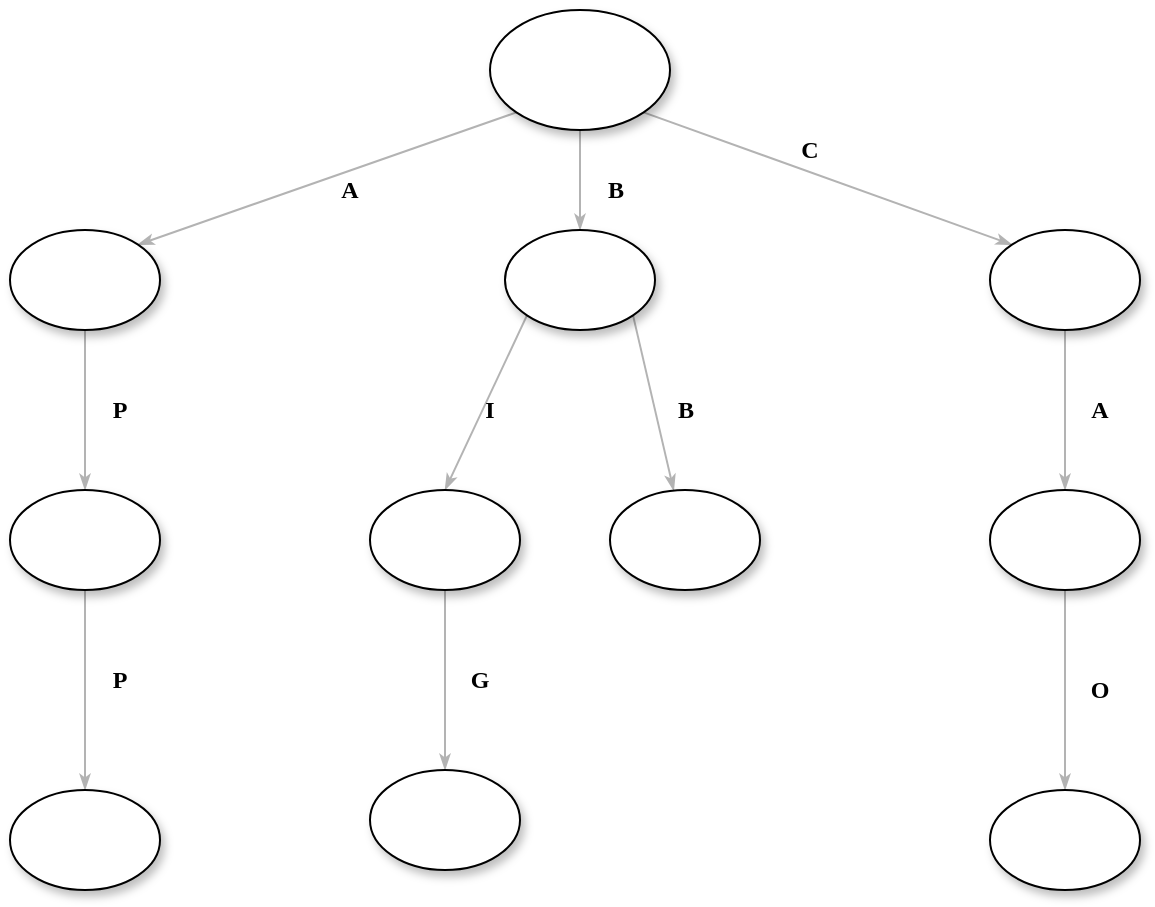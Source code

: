 <mxfile version="12.8.5" type="github"><diagram name="Page-1" id="42789a77-a242-8287-6e28-9cd8cfd52e62"><mxGraphModel dx="1462" dy="1105" grid="1" gridSize="10" guides="1" tooltips="1" connect="1" arrows="1" fold="1" page="1" pageScale="1" pageWidth="1100" pageHeight="850" background="#ffffff" math="0" shadow="0"><root><mxCell id="0"/><mxCell id="1" parent="0"/><mxCell id="bg6pB_-jSYBJ5KDsU_ym-1" style="edgeStyle=none;orthogonalLoop=1;jettySize=auto;html=1;exitX=0;exitY=1;exitDx=0;exitDy=0;entryX=1;entryY=0;entryDx=0;entryDy=0;labelBackgroundColor=none;startFill=0;startSize=5;endArrow=classicThin;endFill=1;endSize=5;strokeColor=#B3B3B3;strokeWidth=1;fontFamily=Verdana;fontSize=12;" edge="1" parent="1" source="1ea317790d2ca983-1" target="1ea317790d2ca983-9"><mxGeometry relative="1" as="geometry"/></mxCell><mxCell id="bg6pB_-jSYBJ5KDsU_ym-2" style="edgeStyle=none;orthogonalLoop=1;jettySize=auto;html=1;exitX=1;exitY=1;exitDx=0;exitDy=0;entryX=0;entryY=0;entryDx=0;entryDy=0;labelBackgroundColor=none;startFill=0;startSize=5;endArrow=classicThin;endFill=1;endSize=5;strokeColor=#B3B3B3;strokeWidth=1;fontFamily=Verdana;fontSize=12;" edge="1" parent="1" source="1ea317790d2ca983-1" target="1ea317790d2ca983-3"><mxGeometry relative="1" as="geometry"/></mxCell><mxCell id="bg6pB_-jSYBJ5KDsU_ym-7" style="edgeStyle=none;orthogonalLoop=1;jettySize=auto;html=1;exitX=0.5;exitY=1;exitDx=0;exitDy=0;labelBackgroundColor=none;startFill=0;startSize=5;endArrow=classicThin;endFill=1;endSize=5;strokeColor=#B3B3B3;strokeWidth=1;fontFamily=Verdana;fontSize=12;" edge="1" parent="1" source="1ea317790d2ca983-1" target="1ea317790d2ca983-2"><mxGeometry relative="1" as="geometry"/></mxCell><mxCell id="1ea317790d2ca983-1" value="" style="ellipse;whiteSpace=wrap;html=1;rounded=0;shadow=1;comic=0;labelBackgroundColor=none;strokeWidth=1;fontFamily=Verdana;fontSize=12;align=center;" parent="1" vertex="1"><mxGeometry x="450" y="80" width="90" height="60" as="geometry"/></mxCell><mxCell id="bg6pB_-jSYBJ5KDsU_ym-14" style="edgeStyle=none;orthogonalLoop=1;jettySize=auto;html=1;exitX=0;exitY=1;exitDx=0;exitDy=0;entryX=0.5;entryY=0;entryDx=0;entryDy=0;labelBackgroundColor=none;startFill=0;startSize=5;endArrow=classicThin;endFill=1;endSize=5;strokeColor=#B3B3B3;strokeWidth=1;fontFamily=Verdana;fontSize=12;" edge="1" parent="1" source="1ea317790d2ca983-2" target="bg6pB_-jSYBJ5KDsU_ym-12"><mxGeometry relative="1" as="geometry"/></mxCell><mxCell id="bg6pB_-jSYBJ5KDsU_ym-17" style="edgeStyle=none;orthogonalLoop=1;jettySize=auto;html=1;exitX=1;exitY=1;exitDx=0;exitDy=0;labelBackgroundColor=none;startFill=0;startSize=5;endArrow=classicThin;endFill=1;endSize=5;strokeColor=#B3B3B3;strokeWidth=1;fontFamily=Verdana;fontSize=12;" edge="1" parent="1" source="1ea317790d2ca983-2" target="bg6pB_-jSYBJ5KDsU_ym-13"><mxGeometry relative="1" as="geometry"/></mxCell><mxCell id="1ea317790d2ca983-2" value="" style="ellipse;whiteSpace=wrap;html=1;rounded=0;shadow=1;comic=0;labelBackgroundColor=none;strokeWidth=1;fontFamily=Verdana;fontSize=12;align=center;" parent="1" vertex="1"><mxGeometry x="457.5" y="190" width="75" height="50" as="geometry"/></mxCell><mxCell id="1ea317790d2ca983-15" value="" style="edgeStyle=none;rounded=1;html=1;labelBackgroundColor=none;startArrow=none;startFill=0;startSize=5;endArrow=classicThin;endFill=1;endSize=5;jettySize=auto;orthogonalLoop=1;strokeColor=#B3B3B3;strokeWidth=1;fontFamily=Verdana;fontSize=12" parent="1" source="1ea317790d2ca983-3" target="1ea317790d2ca983-4" edge="1"><mxGeometry relative="1" as="geometry"/></mxCell><mxCell id="1ea317790d2ca983-3" value="" style="ellipse;whiteSpace=wrap;html=1;rounded=0;shadow=1;comic=0;labelBackgroundColor=none;strokeWidth=1;fontFamily=Verdana;fontSize=12;align=center;" parent="1" vertex="1"><mxGeometry x="700" y="190" width="75" height="50" as="geometry"/></mxCell><mxCell id="1ea317790d2ca983-16" value="" style="edgeStyle=none;rounded=1;html=1;labelBackgroundColor=none;startArrow=none;startFill=0;startSize=5;endArrow=classicThin;endFill=1;endSize=5;jettySize=auto;orthogonalLoop=1;strokeColor=#B3B3B3;strokeWidth=1;fontFamily=Verdana;fontSize=12" parent="1" source="1ea317790d2ca983-4" target="1ea317790d2ca983-5" edge="1"><mxGeometry relative="1" as="geometry"/></mxCell><mxCell id="1ea317790d2ca983-4" value="" style="ellipse;whiteSpace=wrap;html=1;rounded=0;shadow=1;comic=0;labelBackgroundColor=none;strokeWidth=1;fontFamily=Verdana;fontSize=12;align=center;" parent="1" vertex="1"><mxGeometry x="700" y="320" width="75" height="50" as="geometry"/></mxCell><mxCell id="1ea317790d2ca983-5" value="" style="ellipse;whiteSpace=wrap;html=1;rounded=0;shadow=1;comic=0;labelBackgroundColor=none;strokeWidth=1;fontFamily=Verdana;fontSize=12;align=center;" parent="1" vertex="1"><mxGeometry x="700" y="470" width="75" height="50" as="geometry"/></mxCell><mxCell id="1ea317790d2ca983-19" value="" style="edgeStyle=none;rounded=1;html=1;labelBackgroundColor=none;startArrow=none;startFill=0;startSize=5;endArrow=classicThin;endFill=1;endSize=5;jettySize=auto;orthogonalLoop=1;strokeColor=#B3B3B3;strokeWidth=1;fontFamily=Verdana;fontSize=12" parent="1" source="1ea317790d2ca983-9" target="1ea317790d2ca983-10" edge="1"><mxGeometry relative="1" as="geometry"/></mxCell><mxCell id="1ea317790d2ca983-9" value="" style="ellipse;whiteSpace=wrap;html=1;rounded=0;shadow=1;comic=0;labelBackgroundColor=none;strokeWidth=1;fontFamily=Verdana;fontSize=12;align=center;" parent="1" vertex="1"><mxGeometry x="210" y="190" width="75" height="50" as="geometry"/></mxCell><mxCell id="bg6pB_-jSYBJ5KDsU_ym-10" style="edgeStyle=none;orthogonalLoop=1;jettySize=auto;html=1;exitX=0.5;exitY=1;exitDx=0;exitDy=0;labelBackgroundColor=none;startFill=0;startSize=5;endArrow=classicThin;endFill=1;endSize=5;strokeColor=#B3B3B3;strokeWidth=1;fontFamily=Verdana;fontSize=12;" edge="1" parent="1" source="1ea317790d2ca983-10" target="1ea317790d2ca983-11"><mxGeometry relative="1" as="geometry"/></mxCell><mxCell id="1ea317790d2ca983-10" value="" style="ellipse;whiteSpace=wrap;html=1;rounded=0;shadow=1;comic=0;labelBackgroundColor=none;strokeWidth=1;fontFamily=Verdana;fontSize=12;align=center;" parent="1" vertex="1"><mxGeometry x="210" y="320" width="75" height="50" as="geometry"/></mxCell><mxCell id="1ea317790d2ca983-11" value="" style="ellipse;whiteSpace=wrap;html=1;rounded=0;shadow=1;comic=0;labelBackgroundColor=none;strokeWidth=1;fontFamily=Verdana;fontSize=12;align=center;" parent="1" vertex="1"><mxGeometry x="210" y="470" width="75" height="50" as="geometry"/></mxCell><mxCell id="bg6pB_-jSYBJ5KDsU_ym-3" value="&lt;b&gt;A&lt;/b&gt;" style="text;html=1;strokeColor=none;fillColor=none;align=center;verticalAlign=middle;whiteSpace=wrap;rounded=0;fontFamily=Verdana;fontSize=12;" vertex="1" parent="1"><mxGeometry x="360" y="160" width="40" height="20" as="geometry"/></mxCell><mxCell id="bg6pB_-jSYBJ5KDsU_ym-4" value="&lt;b&gt;B&lt;/b&gt;" style="text;html=1;strokeColor=none;fillColor=none;align=center;verticalAlign=middle;whiteSpace=wrap;rounded=0;fontFamily=Verdana;fontSize=12;" vertex="1" parent="1"><mxGeometry x="492.5" y="160" width="40" height="20" as="geometry"/></mxCell><mxCell id="bg6pB_-jSYBJ5KDsU_ym-5" value="&lt;b&gt;C&lt;/b&gt;" style="text;html=1;strokeColor=none;fillColor=none;align=center;verticalAlign=middle;whiteSpace=wrap;rounded=0;fontFamily=Verdana;fontSize=12;" vertex="1" parent="1"><mxGeometry x="590" y="140" width="40" height="20" as="geometry"/></mxCell><mxCell id="bg6pB_-jSYBJ5KDsU_ym-9" value="&lt;b&gt;P&lt;/b&gt;" style="text;html=1;strokeColor=none;fillColor=none;align=center;verticalAlign=middle;whiteSpace=wrap;rounded=0;fontFamily=Verdana;fontSize=12;" vertex="1" parent="1"><mxGeometry x="245" y="270" width="40" height="20" as="geometry"/></mxCell><mxCell id="bg6pB_-jSYBJ5KDsU_ym-11" value="&lt;b&gt;P&lt;/b&gt;" style="text;html=1;strokeColor=none;fillColor=none;align=center;verticalAlign=middle;whiteSpace=wrap;rounded=0;fontFamily=Verdana;fontSize=12;" vertex="1" parent="1"><mxGeometry x="245" y="405" width="40" height="20" as="geometry"/></mxCell><mxCell id="bg6pB_-jSYBJ5KDsU_ym-19" style="edgeStyle=none;orthogonalLoop=1;jettySize=auto;html=1;exitX=0.5;exitY=1;exitDx=0;exitDy=0;labelBackgroundColor=none;startFill=0;startSize=5;endArrow=classicThin;endFill=1;endSize=5;strokeColor=#B3B3B3;strokeWidth=1;fontFamily=Verdana;fontSize=12;" edge="1" parent="1" source="bg6pB_-jSYBJ5KDsU_ym-12" target="bg6pB_-jSYBJ5KDsU_ym-18"><mxGeometry relative="1" as="geometry"/></mxCell><mxCell id="bg6pB_-jSYBJ5KDsU_ym-12" value="" style="ellipse;whiteSpace=wrap;html=1;rounded=0;shadow=1;comic=0;labelBackgroundColor=none;strokeWidth=1;fontFamily=Verdana;fontSize=12;align=center;" vertex="1" parent="1"><mxGeometry x="390" y="320" width="75" height="50" as="geometry"/></mxCell><mxCell id="bg6pB_-jSYBJ5KDsU_ym-13" value="" style="ellipse;whiteSpace=wrap;html=1;rounded=0;shadow=1;comic=0;labelBackgroundColor=none;strokeWidth=1;fontFamily=Verdana;fontSize=12;align=center;" vertex="1" parent="1"><mxGeometry x="510" y="320" width="75" height="50" as="geometry"/></mxCell><mxCell id="bg6pB_-jSYBJ5KDsU_ym-15" value="&lt;b&gt;I&lt;/b&gt;" style="text;html=1;strokeColor=none;fillColor=none;align=center;verticalAlign=middle;whiteSpace=wrap;rounded=0;fontFamily=Verdana;fontSize=12;" vertex="1" parent="1"><mxGeometry x="430" y="270" width="40" height="20" as="geometry"/></mxCell><mxCell id="bg6pB_-jSYBJ5KDsU_ym-16" value="&lt;b&gt;B&lt;/b&gt;" style="text;html=1;strokeColor=none;fillColor=none;align=center;verticalAlign=middle;whiteSpace=wrap;rounded=0;fontFamily=Verdana;fontSize=12;" vertex="1" parent="1"><mxGeometry x="527.5" y="270" width="40" height="20" as="geometry"/></mxCell><mxCell id="bg6pB_-jSYBJ5KDsU_ym-18" value="" style="ellipse;whiteSpace=wrap;html=1;rounded=0;shadow=1;comic=0;labelBackgroundColor=none;strokeWidth=1;fontFamily=Verdana;fontSize=12;align=center;" vertex="1" parent="1"><mxGeometry x="390" y="460" width="75" height="50" as="geometry"/></mxCell><mxCell id="bg6pB_-jSYBJ5KDsU_ym-20" value="&lt;b&gt;G&lt;/b&gt;" style="text;html=1;strokeColor=none;fillColor=none;align=center;verticalAlign=middle;whiteSpace=wrap;rounded=0;fontFamily=Verdana;fontSize=12;" vertex="1" parent="1"><mxGeometry x="425" y="405" width="40" height="20" as="geometry"/></mxCell><mxCell id="bg6pB_-jSYBJ5KDsU_ym-22" value="&lt;b&gt;A&lt;/b&gt;" style="text;html=1;strokeColor=none;fillColor=none;align=center;verticalAlign=middle;whiteSpace=wrap;rounded=0;fontFamily=Verdana;fontSize=12;" vertex="1" parent="1"><mxGeometry x="735" y="270" width="40" height="20" as="geometry"/></mxCell><mxCell id="bg6pB_-jSYBJ5KDsU_ym-23" value="&lt;b&gt;O&lt;/b&gt;" style="text;html=1;strokeColor=none;fillColor=none;align=center;verticalAlign=middle;whiteSpace=wrap;rounded=0;fontFamily=Verdana;fontSize=12;" vertex="1" parent="1"><mxGeometry x="735" y="410" width="40" height="20" as="geometry"/></mxCell></root></mxGraphModel></diagram></mxfile>